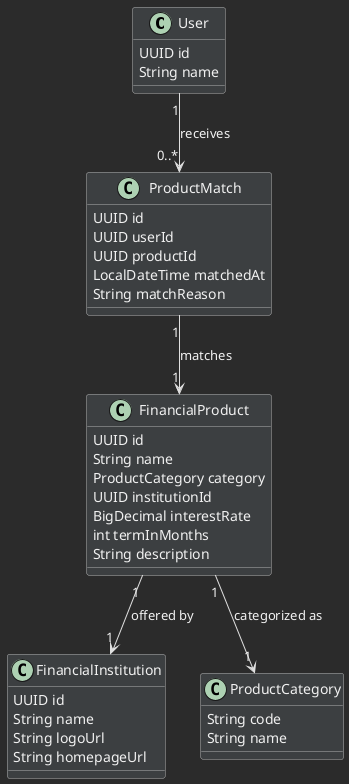 @startuml
skinparam backgroundColor #2b2b2b
skinparam classBackgroundColor #3c3f41
skinparam classBorderColor #b0b0b0
skinparam classFontColor #f0f0f0
skinparam classAttributeFontColor #f0f0f0
skinparam ArrowFontColor #f0f0f0
skinparam classAttributeIconSize 0
skinparam ArrowColor #e0e0e0
skinparam DefaultTextAlignment left

class User {
  UUID id
  String name
}

class FinancialProduct {
  UUID id
  String name
  ProductCategory category
  UUID institutionId
  BigDecimal interestRate
  int termInMonths
  String description
}

class FinancialInstitution {
  UUID id
  String name
  String logoUrl
  String homepageUrl
}

class ProductCategory {
  String code
  String name
}

class ProductMatch {
  UUID id
  UUID userId
  UUID productId
  LocalDateTime matchedAt
  String matchReason
}

' 관계 정의
FinancialProduct "1" --> "1" ProductCategory : categorized as
FinancialProduct "1" --> "1" FinancialInstitution : offered by
User "1" --> "0..*" ProductMatch : receives
ProductMatch "1" --> "1" FinancialProduct : matches

@enduml
